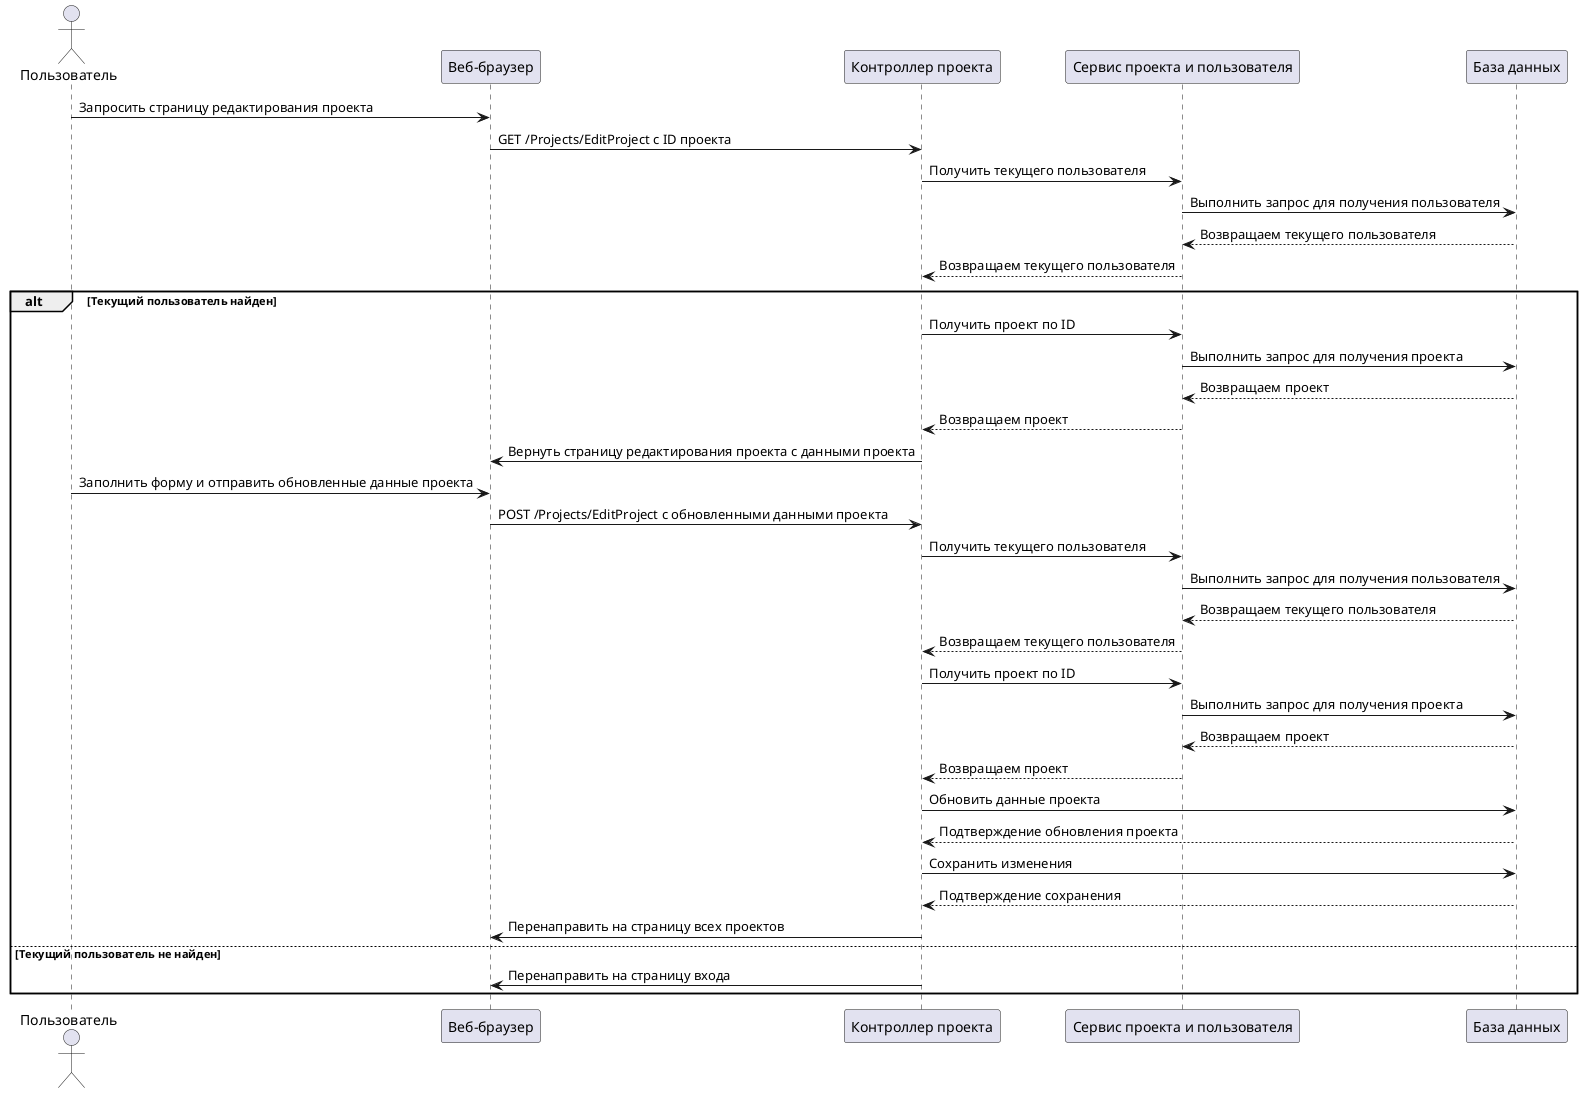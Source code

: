 @startuml EditProject
actor Пользователь as User
participant "Веб-браузер" as Browser
participant "Контроллер проекта" as PC
participant "Сервис проекта и пользователя" as UPS
participant "База данных" as DB

User -> Browser: Запросить страницу редактирования проекта
Browser -> PC: GET /Projects/EditProject с ID проекта
PC -> UPS: Получить текущего пользователя
UPS -> DB: Выполнить запрос для получения пользователя
DB --> UPS: Возвращаем текущего пользователя
UPS --> PC: Возвращаем текущего пользователя

alt Текущий пользователь найден
    PC -> UPS: Получить проект по ID
    UPS -> DB: Выполнить запрос для получения проекта
    DB --> UPS: Возвращаем проект
    UPS --> PC: Возвращаем проект

    PC -> Browser: Вернуть страницу редактирования проекта с данными проекта

    User -> Browser: Заполнить форму и отправить обновленные данные проекта
    Browser -> PC: POST /Projects/EditProject с обновленными данными проекта

    PC -> UPS: Получить текущего пользователя
    UPS -> DB: Выполнить запрос для получения пользователя
    DB --> UPS: Возвращаем текущего пользователя
    UPS --> PC: Возвращаем текущего пользователя

    PC -> UPS: Получить проект по ID
    UPS -> DB: Выполнить запрос для получения проекта
    DB --> UPS: Возвращаем проект
    UPS --> PC: Возвращаем проект

    PC -> DB: Обновить данные проекта
    DB --> PC: Подтверждение обновления проекта

    PC -> DB: Сохранить изменения
    DB --> PC: Подтверждение сохранения

    PC -> Browser: Перенаправить на страницу всех проектов
else Текущий пользователь не найден
    PC -> Browser: Перенаправить на страницу входа
end
@enduml